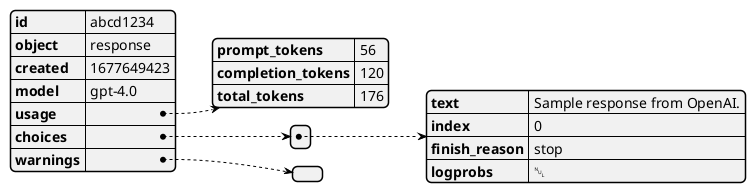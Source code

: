 @startjson
{
  "id": "abcd1234",
  "object": "response",
  "created": 1677649423,
  "model": "gpt-4.0",
  "usage": {
    "prompt_tokens": 56,
    "completion_tokens": 120,
    "total_tokens": 176
  },
  "choices": [
    {
      "text": "Sample response from OpenAI.",
      "index": 0,
      "finish_reason": "stop",
      "logprobs": null
    }
  ],
  "warnings": []
}
@endjson
